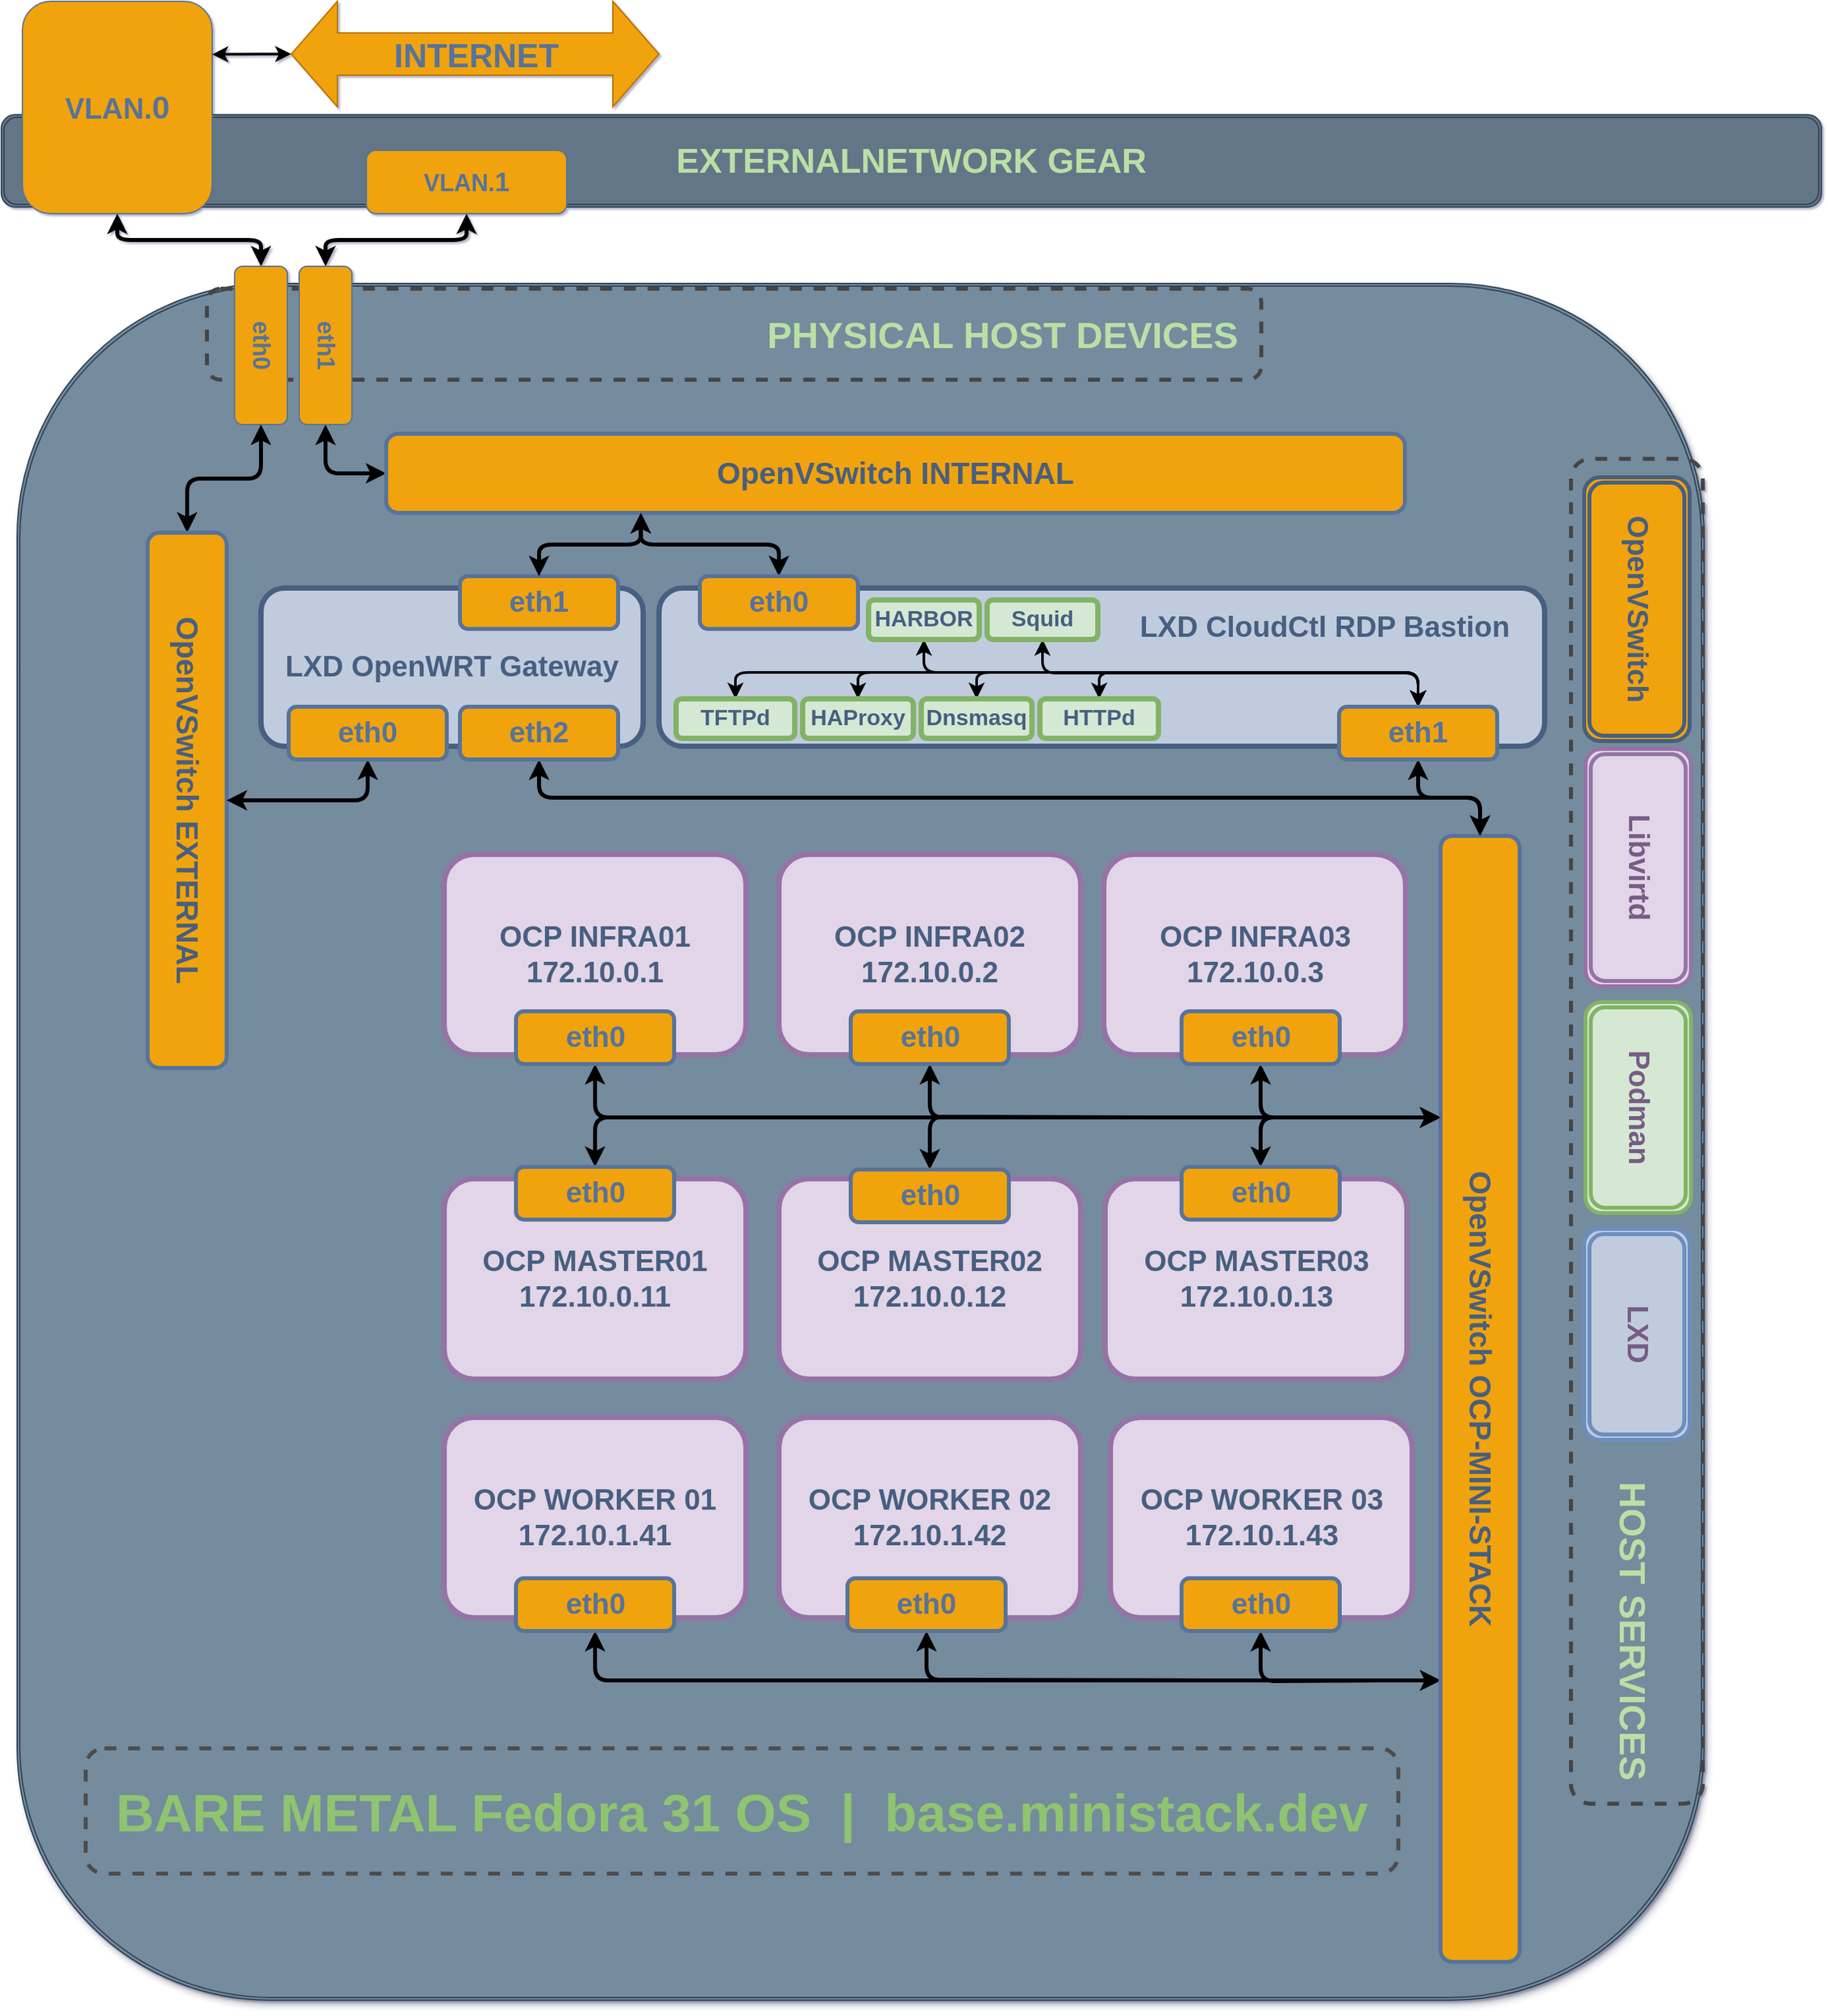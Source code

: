 <mxfile version="12.2.2" type="device" pages="1"><diagram id="gZDEBzxI6TmsviW_aTIj" name="Page-1"><mxGraphModel dx="2816" dy="2132" grid="0" gridSize="1" guides="1" tooltips="1" connect="1" arrows="1" fold="1" page="0" pageScale="1" pageWidth="100" pageHeight="100" background="none" math="0" shadow="1"><root><mxCell id="0"/><mxCell id="1" parent="0"/><mxCell id="5d0Kod503-Z8FTSRXLU6-14" value="" style="shape=ext;double=1;rounded=1;whiteSpace=wrap;html=1;fillColor=#758B9E;strokeColor=#314354;fontColor=#ffffff;glass=0;shadow=1;comic=0;" vertex="1" parent="1"><mxGeometry x="20" y="176" width="1280" height="1302" as="geometry"/></mxCell><mxCell id="5d0Kod503-Z8FTSRXLU6-91" value="&lt;b style=&quot;font-size: 22px&quot;&gt;&lt;font style=&quot;font-size: 22px&quot; color=&quot;#475e80&quot;&gt;OCP INFRA03&lt;br&gt;172.10.0.3&lt;br&gt;&lt;/font&gt;&lt;/b&gt;" style="rounded=1;whiteSpace=wrap;html=1;labelBackgroundColor=none;fontFamily=Helvetica;fillColor=#e1d5e7;strokeColor=#9673a6;strokeWidth=4;glass=0;shadow=0;" vertex="1" parent="1"><mxGeometry x="844.5" y="609" width="229" height="152" as="geometry"/></mxCell><mxCell id="5d0Kod503-Z8FTSRXLU6-3" value="&lt;b&gt;&lt;font style=&quot;font-size: 26px&quot; color=&quot;#b9e0a5&quot;&gt;EXTERNALNETWORK GEAR&lt;/font&gt;&lt;/b&gt;" style="shape=ext;double=1;rounded=1;whiteSpace=wrap;html=1;fillColor=#647687;strokeColor=#314354;fontColor=#ffffff;" vertex="1" parent="1"><mxGeometry x="8" y="48" width="1381" height="70" as="geometry"/></mxCell><mxCell id="5d0Kod503-Z8FTSRXLU6-51" style="edgeStyle=orthogonalEdgeStyle;rounded=1;orthogonalLoop=1;jettySize=auto;html=1;exitX=0.5;exitY=1;exitDx=0;exitDy=0;entryX=0;entryY=0.5;entryDx=0;entryDy=0;startArrow=classic;startFill=1;strokeWidth=3;fontFamily=Helvetica;fontColor=#57739C;" edge="1" parent="1" source="5d0Kod503-Z8FTSRXLU6-10" target="5d0Kod503-Z8FTSRXLU6-18"><mxGeometry relative="1" as="geometry"/></mxCell><mxCell id="5d0Kod503-Z8FTSRXLU6-10" value="&lt;font color=&quot;#57739c&quot; size=&quot;1&quot;&gt;&lt;b style=&quot;font-size: 22px&quot;&gt;VLAN.&lt;/b&gt;&lt;b style=&quot;font-size: 24px&quot;&gt;0&lt;/b&gt;&lt;/font&gt;" style="rounded=1;whiteSpace=wrap;html=1;labelBackgroundColor=none;fontFamily=Helvetica;fontColor=#ffffff;fillColor=#f0a30a;strokeColor=#57739C;" vertex="1" parent="1"><mxGeometry x="24" y="-38" width="144" height="161" as="geometry"/></mxCell><mxCell id="5d0Kod503-Z8FTSRXLU6-54" style="edgeStyle=orthogonalEdgeStyle;rounded=1;orthogonalLoop=1;jettySize=auto;html=1;exitX=0;exitY=0.5;exitDx=0;exitDy=0;exitPerimeter=0;entryX=1;entryY=0.25;entryDx=0;entryDy=0;startArrow=classic;startFill=1;strokeWidth=2;fontFamily=Helvetica;fontColor=#57739C;" edge="1" parent="1" source="5d0Kod503-Z8FTSRXLU6-8" target="5d0Kod503-Z8FTSRXLU6-10"><mxGeometry relative="1" as="geometry"/></mxCell><mxCell id="5d0Kod503-Z8FTSRXLU6-8" value="&lt;b&gt;&lt;font style=&quot;font-size: 25px&quot;&gt;INTERNET&lt;/font&gt;&lt;/b&gt;" style="html=1;shadow=0;dashed=0;align=center;verticalAlign=middle;shape=mxgraph.arrows2.twoWayArrow;dy=0.6;dx=35;labelBackgroundColor=none;fontFamily=Helvetica;fontColor=#57739C;fillColor=#f0a30a;strokeColor=#BD7000;rotation=0;" vertex="1" parent="1"><mxGeometry x="228" y="-38" width="279" height="80" as="geometry"/></mxCell><mxCell id="5d0Kod503-Z8FTSRXLU6-16" value="&lt;font color=&quot;#b9e0a5&quot; size=&quot;1&quot;&gt;&lt;b&gt;&lt;sub style=&quot;font-size: 28px&quot;&gt;PHYSICAL HOST DEVICES&amp;nbsp;&amp;nbsp;&lt;/sub&gt;&lt;/b&gt;&lt;/font&gt;" style="rounded=1;whiteSpace=wrap;html=1;labelBackgroundColor=none;strokeColor=#454545;fontFamily=Helvetica;fontColor=#57739C;fillColor=none;dashed=1;strokeWidth=3;align=right;" vertex="1" parent="1"><mxGeometry x="164" y="180" width="800" height="69" as="geometry"/></mxCell><mxCell id="5d0Kod503-Z8FTSRXLU6-18" value="&lt;font color=&quot;#57739c&quot; size=&quot;1&quot;&gt;&lt;b style=&quot;font-size: 18px&quot;&gt;eth0&lt;/b&gt;&lt;/font&gt;" style="rounded=1;whiteSpace=wrap;html=1;labelBackgroundColor=none;fontFamily=Helvetica;fontColor=#ffffff;fillColor=#f0a30a;strokeColor=#57739C;rotation=90;" vertex="1" parent="1"><mxGeometry x="145" y="203" width="120" height="40" as="geometry"/></mxCell><mxCell id="5d0Kod503-Z8FTSRXLU6-49" style="edgeStyle=orthogonalEdgeStyle;rounded=1;orthogonalLoop=1;jettySize=auto;html=1;exitX=1;exitY=0.5;exitDx=0;exitDy=0;entryX=0;entryY=0.5;entryDx=0;entryDy=0;fontFamily=Helvetica;fontColor=#57739C;strokeWidth=3;startArrow=classic;startFill=1;" edge="1" parent="1" source="5d0Kod503-Z8FTSRXLU6-19" target="5d0Kod503-Z8FTSRXLU6-46"><mxGeometry relative="1" as="geometry"/></mxCell><mxCell id="5d0Kod503-Z8FTSRXLU6-53" style="edgeStyle=orthogonalEdgeStyle;rounded=1;orthogonalLoop=1;jettySize=auto;html=1;exitX=0;exitY=0.5;exitDx=0;exitDy=0;entryX=0.5;entryY=1;entryDx=0;entryDy=0;startArrow=classic;startFill=1;strokeWidth=3;fontFamily=Helvetica;fontColor=#57739C;" edge="1" parent="1" source="5d0Kod503-Z8FTSRXLU6-19" target="5d0Kod503-Z8FTSRXLU6-52"><mxGeometry relative="1" as="geometry"/></mxCell><mxCell id="5d0Kod503-Z8FTSRXLU6-19" value="&lt;font color=&quot;#57739c&quot;&gt;&lt;span style=&quot;font-size: 18px&quot;&gt;&lt;b&gt;eth1&lt;/b&gt;&lt;/span&gt;&lt;/font&gt;" style="rounded=1;whiteSpace=wrap;html=1;labelBackgroundColor=none;fontFamily=Helvetica;fontColor=#ffffff;fillColor=#f0a30a;strokeColor=#57739C;rotation=90;" vertex="1" parent="1"><mxGeometry x="194" y="203" width="120" height="40" as="geometry"/></mxCell><mxCell id="5d0Kod503-Z8FTSRXLU6-20" value="&lt;font color=&quot;#b9e0a5&quot; size=&quot;1&quot;&gt;&lt;b style=&quot;font-size: 28px&quot;&gt;&lt;sub&gt;&lt;font style=&quot;font-size: 28px&quot;&gt;HOST SERVICES&lt;/font&gt;&lt;span style=&quot;font-size: 28px&quot;&gt;&amp;nbsp;&amp;nbsp;&lt;/span&gt;&lt;/sub&gt;&lt;/b&gt;&lt;/font&gt;" style="rounded=1;whiteSpace=wrap;html=1;labelBackgroundColor=none;strokeColor=#454545;fontFamily=Helvetica;fontColor=#57739C;fillColor=none;dashed=1;strokeWidth=3;align=right;rotation=90;" vertex="1" parent="1"><mxGeometry x="739" y="769" width="1020" height="100" as="geometry"/></mxCell><mxCell id="5d0Kod503-Z8FTSRXLU6-25" value="&lt;font style=&quot;font-size: 22px&quot; color=&quot;#475e80&quot;&gt;&lt;b&gt;OpenVSwitch&lt;/b&gt;&lt;/font&gt;" style="shape=ext;double=1;rounded=1;whiteSpace=wrap;html=1;labelBackgroundColor=none;strokeColor=#475E80;strokeWidth=3;fillColor=#f0a30a;fontFamily=Helvetica;rotation=90;glass=0;fontColor=#ffffff;" vertex="1" parent="1"><mxGeometry x="1149" y="383" width="200" height="80" as="geometry"/></mxCell><mxCell id="5d0Kod503-Z8FTSRXLU6-26" value="&lt;font style=&quot;font-size: 22px&quot; color=&quot;#785c85&quot;&gt;&lt;b&gt;Libvirtd&lt;/b&gt;&lt;/font&gt;" style="shape=ext;double=1;rounded=1;whiteSpace=wrap;html=1;labelBackgroundColor=none;strokeColor=#9673a6;strokeWidth=3;fillColor=#e1d5e7;fontFamily=Helvetica;rotation=90;" vertex="1" parent="1"><mxGeometry x="1160" y="579" width="180" height="80" as="geometry"/></mxCell><mxCell id="5d0Kod503-Z8FTSRXLU6-27" value="&lt;font style=&quot;font-size: 22px&quot; color=&quot;#785c85&quot;&gt;&lt;b&gt;Podman&lt;/b&gt;&lt;/font&gt;" style="shape=ext;double=1;rounded=1;whiteSpace=wrap;html=1;labelBackgroundColor=none;strokeColor=#82b366;strokeWidth=3;fillColor=#d5e8d4;fontFamily=Helvetica;rotation=90;" vertex="1" parent="1"><mxGeometry x="1170" y="761" width="160" height="80" as="geometry"/></mxCell><mxCell id="5d0Kod503-Z8FTSRXLU6-28" value="&lt;font style=&quot;font-size: 22px&quot; color=&quot;#785c85&quot;&gt;&lt;b&gt;LXD&lt;/b&gt;&lt;/font&gt;" style="shape=ext;double=1;rounded=1;whiteSpace=wrap;html=1;labelBackgroundColor=none;strokeColor=#6c8ebf;strokeWidth=3;fillColor=#C0CCDE;fontFamily=Helvetica;rotation=90;shadow=0;" vertex="1" parent="1"><mxGeometry x="1169" y="933" width="160" height="80" as="geometry"/></mxCell><mxCell id="5d0Kod503-Z8FTSRXLU6-29" value="&lt;b&gt;&lt;font style=&quot;font-size: 22px&quot; color=&quot;#475e80&quot;&gt;LXD OpenWRT Gateway&lt;/font&gt;&lt;/b&gt;" style="rounded=1;whiteSpace=wrap;html=1;labelBackgroundColor=none;fontFamily=Helvetica;fillColor=#C0CCDE;strokeColor=#475E80;strokeWidth=4;glass=0;shadow=0;" vertex="1" parent="1"><mxGeometry x="205" y="407" width="290" height="120" as="geometry"/></mxCell><mxCell id="5d0Kod503-Z8FTSRXLU6-48" style="edgeStyle=orthogonalEdgeStyle;rounded=1;orthogonalLoop=1;jettySize=auto;html=1;exitX=0;exitY=0.5;exitDx=0;exitDy=0;entryX=1;entryY=0.5;entryDx=0;entryDy=0;fontFamily=Helvetica;fontColor=#57739C;strokeWidth=3;startArrow=classic;startFill=1;" edge="1" parent="1" source="5d0Kod503-Z8FTSRXLU6-35" target="5d0Kod503-Z8FTSRXLU6-18"><mxGeometry relative="1" as="geometry"/></mxCell><mxCell id="5d0Kod503-Z8FTSRXLU6-35" value="&lt;font color=&quot;#475e80&quot; size=&quot;1&quot;&gt;&lt;b style=&quot;font-size: 23px&quot;&gt;OpenVSwitch EXTERNAL&lt;/b&gt;&lt;/font&gt;" style="rounded=1;whiteSpace=wrap;html=1;labelBackgroundColor=none;fontFamily=Helvetica;fontColor=#ffffff;fillColor=#f0a30a;strokeColor=#57739C;rotation=90;strokeWidth=3;" vertex="1" parent="1"><mxGeometry x="-54" y="538" width="406" height="60" as="geometry"/></mxCell><mxCell id="5d0Kod503-Z8FTSRXLU6-89" style="edgeStyle=orthogonalEdgeStyle;rounded=1;orthogonalLoop=1;jettySize=auto;html=1;exitX=0.5;exitY=1;exitDx=0;exitDy=0;entryX=0.5;entryY=0;entryDx=0;entryDy=0;startArrow=classic;startFill=1;strokeWidth=3;fontFamily=Helvetica;fontColor=#57739C;" edge="1" parent="1" source="5d0Kod503-Z8FTSRXLU6-41" target="5d0Kod503-Z8FTSRXLU6-35"><mxGeometry relative="1" as="geometry"/></mxCell><mxCell id="5d0Kod503-Z8FTSRXLU6-41" value="&lt;font color=&quot;#57739c&quot; size=&quot;1&quot;&gt;&lt;b style=&quot;font-size: 22px&quot;&gt;eth0&lt;/b&gt;&lt;/font&gt;" style="rounded=1;whiteSpace=wrap;html=1;labelBackgroundColor=none;fontFamily=Helvetica;fontColor=#ffffff;fillColor=#f0a30a;strokeColor=#57739C;strokeWidth=3;" vertex="1" parent="1"><mxGeometry x="226" y="497" width="120" height="40" as="geometry"/></mxCell><mxCell id="5d0Kod503-Z8FTSRXLU6-43" value="&lt;font color=&quot;#57739c&quot; size=&quot;1&quot;&gt;&lt;b style=&quot;font-size: 22px&quot;&gt;eth1&lt;/b&gt;&lt;/font&gt;" style="rounded=1;whiteSpace=wrap;html=1;labelBackgroundColor=none;fontFamily=Helvetica;fontColor=#ffffff;fillColor=#f0a30a;strokeColor=#57739C;strokeWidth=3;" vertex="1" parent="1"><mxGeometry x="356" y="398" width="120" height="40" as="geometry"/></mxCell><mxCell id="5d0Kod503-Z8FTSRXLU6-86" style="edgeStyle=orthogonalEdgeStyle;rounded=1;orthogonalLoop=1;jettySize=auto;html=1;exitX=0.5;exitY=1;exitDx=0;exitDy=0;startArrow=classic;startFill=1;strokeWidth=3;fontFamily=Helvetica;fontColor=#57739C;" edge="1" parent="1" source="5d0Kod503-Z8FTSRXLU6-44" target="5d0Kod503-Z8FTSRXLU6-45"><mxGeometry relative="1" as="geometry"/></mxCell><mxCell id="5d0Kod503-Z8FTSRXLU6-44" value="&lt;font color=&quot;#57739c&quot; size=&quot;1&quot;&gt;&lt;b style=&quot;font-size: 22px&quot;&gt;eth2&lt;/b&gt;&lt;/font&gt;" style="rounded=1;whiteSpace=wrap;html=1;labelBackgroundColor=none;fontFamily=Helvetica;fontColor=#ffffff;fillColor=#f0a30a;strokeColor=#57739C;strokeWidth=3;" vertex="1" parent="1"><mxGeometry x="356" y="497" width="120" height="40" as="geometry"/></mxCell><mxCell id="5d0Kod503-Z8FTSRXLU6-96" style="edgeStyle=orthogonalEdgeStyle;rounded=1;orthogonalLoop=1;jettySize=auto;html=1;exitX=0.25;exitY=1;exitDx=0;exitDy=0;entryX=0.5;entryY=1;entryDx=0;entryDy=0;startArrow=classic;startFill=1;strokeWidth=3;fontFamily=Helvetica;fontColor=#57739C;" edge="1" parent="1" source="5d0Kod503-Z8FTSRXLU6-45" target="5d0Kod503-Z8FTSRXLU6-93"><mxGeometry relative="1" as="geometry"/></mxCell><mxCell id="5d0Kod503-Z8FTSRXLU6-97" style="edgeStyle=orthogonalEdgeStyle;rounded=1;orthogonalLoop=1;jettySize=auto;html=1;exitX=0.25;exitY=1;exitDx=0;exitDy=0;entryX=0.5;entryY=1;entryDx=0;entryDy=0;startArrow=classic;startFill=1;strokeWidth=3;fontFamily=Helvetica;fontColor=#57739C;" edge="1" parent="1" source="5d0Kod503-Z8FTSRXLU6-45" target="5d0Kod503-Z8FTSRXLU6-92"><mxGeometry relative="1" as="geometry"/></mxCell><mxCell id="5d0Kod503-Z8FTSRXLU6-100" style="edgeStyle=orthogonalEdgeStyle;rounded=1;orthogonalLoop=1;jettySize=auto;html=1;exitX=0.25;exitY=1;exitDx=0;exitDy=0;entryX=0.5;entryY=0;entryDx=0;entryDy=0;startArrow=classic;startFill=1;strokeWidth=3;fontFamily=Helvetica;fontColor=#57739C;" edge="1" parent="1" source="5d0Kod503-Z8FTSRXLU6-45" target="5d0Kod503-Z8FTSRXLU6-99"><mxGeometry relative="1" as="geometry"><Array as="points"><mxPoint x="459" y="809"/></Array></mxGeometry></mxCell><mxCell id="5d0Kod503-Z8FTSRXLU6-103" style="edgeStyle=orthogonalEdgeStyle;rounded=1;orthogonalLoop=1;jettySize=auto;html=1;exitX=0.25;exitY=1;exitDx=0;exitDy=0;entryX=0.5;entryY=0;entryDx=0;entryDy=0;startArrow=classic;startFill=1;strokeWidth=3;fontFamily=Helvetica;fontColor=#57739C;" edge="1" parent="1" source="5d0Kod503-Z8FTSRXLU6-45" target="5d0Kod503-Z8FTSRXLU6-102"><mxGeometry relative="1" as="geometry"><Array as="points"><mxPoint x="886" y="808"/><mxPoint x="612" y="808"/></Array></mxGeometry></mxCell><mxCell id="5d0Kod503-Z8FTSRXLU6-110" style="edgeStyle=orthogonalEdgeStyle;rounded=1;orthogonalLoop=1;jettySize=auto;html=1;exitX=0.25;exitY=1;exitDx=0;exitDy=0;entryX=0.5;entryY=0;entryDx=0;entryDy=0;startArrow=classic;startFill=1;strokeWidth=3;fontFamily=Helvetica;fontColor=#57739C;" edge="1" parent="1" source="5d0Kod503-Z8FTSRXLU6-45" target="5d0Kod503-Z8FTSRXLU6-109"><mxGeometry relative="1" as="geometry"><Array as="points"><mxPoint x="964" y="809"/></Array></mxGeometry></mxCell><mxCell id="5d0Kod503-Z8FTSRXLU6-114" style="edgeStyle=orthogonalEdgeStyle;rounded=1;orthogonalLoop=1;jettySize=auto;html=1;exitX=0.75;exitY=1;exitDx=0;exitDy=0;entryX=0.5;entryY=1;entryDx=0;entryDy=0;startArrow=classic;startFill=1;strokeWidth=3;fontFamily=Helvetica;fontColor=#57739C;" edge="1" parent="1" source="5d0Kod503-Z8FTSRXLU6-45" target="5d0Kod503-Z8FTSRXLU6-113"><mxGeometry relative="1" as="geometry"><Array as="points"><mxPoint x="1062" y="1236"/><mxPoint x="963" y="1236"/></Array></mxGeometry></mxCell><mxCell id="5d0Kod503-Z8FTSRXLU6-115" style="edgeStyle=orthogonalEdgeStyle;rounded=1;orthogonalLoop=1;jettySize=auto;html=1;exitX=0.75;exitY=1;exitDx=0;exitDy=0;entryX=0.5;entryY=1;entryDx=0;entryDy=0;startArrow=classic;startFill=1;strokeWidth=3;fontFamily=Helvetica;fontColor=#57739C;" edge="1" parent="1" source="5d0Kod503-Z8FTSRXLU6-45" target="5d0Kod503-Z8FTSRXLU6-112"><mxGeometry relative="1" as="geometry"><Array as="points"><mxPoint x="935" y="1236"/><mxPoint x="710" y="1235"/></Array></mxGeometry></mxCell><mxCell id="5d0Kod503-Z8FTSRXLU6-116" style="edgeStyle=orthogonalEdgeStyle;rounded=1;orthogonalLoop=1;jettySize=auto;html=1;exitX=0.75;exitY=1;exitDx=0;exitDy=0;entryX=0.5;entryY=1;entryDx=0;entryDy=0;startArrow=classic;startFill=1;strokeWidth=3;fontFamily=Helvetica;fontColor=#57739C;" edge="1" parent="1" source="5d0Kod503-Z8FTSRXLU6-45" target="5d0Kod503-Z8FTSRXLU6-111"><mxGeometry relative="1" as="geometry"><Array as="points"><mxPoint x="458" y="1235"/></Array></mxGeometry></mxCell><mxCell id="5d0Kod503-Z8FTSRXLU6-45" value="&lt;font color=&quot;#475e80&quot; size=&quot;1&quot;&gt;&lt;b style=&quot;font-size: 23px&quot;&gt;OpenVSwitch OCP-MINI-STACK&lt;/b&gt;&lt;/font&gt;" style="rounded=1;whiteSpace=wrap;html=1;labelBackgroundColor=none;fontFamily=Helvetica;fontColor=#ffffff;fillColor=#f0a30a;strokeColor=#57739C;rotation=90;strokeWidth=3;" vertex="1" parent="1"><mxGeometry x="703" y="992" width="854" height="60" as="geometry"/></mxCell><mxCell id="5d0Kod503-Z8FTSRXLU6-50" style="edgeStyle=orthogonalEdgeStyle;rounded=1;orthogonalLoop=1;jettySize=auto;html=1;exitX=0.25;exitY=1;exitDx=0;exitDy=0;entryX=0.5;entryY=0;entryDx=0;entryDy=0;startArrow=classic;startFill=1;strokeWidth=3;fontFamily=Helvetica;fontColor=#57739C;" edge="1" parent="1" source="5d0Kod503-Z8FTSRXLU6-46" target="5d0Kod503-Z8FTSRXLU6-43"><mxGeometry relative="1" as="geometry"/></mxCell><mxCell id="5d0Kod503-Z8FTSRXLU6-46" value="&lt;font color=&quot;#475e80&quot; size=&quot;1&quot;&gt;&lt;b style=&quot;font-size: 23px&quot;&gt;OpenVSwitch INTERNAL&lt;/b&gt;&lt;/font&gt;" style="rounded=1;whiteSpace=wrap;html=1;labelBackgroundColor=none;fontFamily=Helvetica;fontColor=#ffffff;fillColor=#f0a30a;strokeColor=#57739C;rotation=0;strokeWidth=3;" vertex="1" parent="1"><mxGeometry x="300" y="290" width="773" height="60" as="geometry"/></mxCell><mxCell id="5d0Kod503-Z8FTSRXLU6-52" value="&lt;font color=&quot;#57739c&quot; size=&quot;1&quot;&gt;&lt;b style=&quot;font-size: 18px&quot;&gt;VLAN.&lt;/b&gt;&lt;b style=&quot;font-size: 20px&quot;&gt;1&lt;/b&gt;&lt;/font&gt;" style="rounded=1;whiteSpace=wrap;html=1;labelBackgroundColor=none;fontFamily=Helvetica;fontColor=#ffffff;fillColor=#f0a30a;strokeColor=#57739C;" vertex="1" parent="1"><mxGeometry x="285" y="75" width="152" height="48" as="geometry"/></mxCell><mxCell id="5d0Kod503-Z8FTSRXLU6-55" value="&lt;b style=&quot;font-size: 22px&quot;&gt;&lt;font style=&quot;font-size: 22px&quot;&gt;&lt;font color=&quot;#475e80&quot; style=&quot;font-size: 22px&quot;&gt;&lt;sup&gt;&lt;font style=&quot;font-size: 22px&quot;&gt;LXD CloudCtl RDP Bastion&amp;nbsp;&amp;nbsp;&lt;/font&gt;&lt;span style=&quot;font-size: 22px&quot;&gt;&amp;nbsp;&amp;nbsp;&lt;/span&gt;&lt;br style=&quot;font-size: 22px&quot;&gt;&lt;/sup&gt;&lt;/font&gt;&lt;br&gt;&lt;br&gt;&lt;/font&gt;&lt;/b&gt;" style="rounded=1;whiteSpace=wrap;html=1;labelBackgroundColor=none;fontFamily=Helvetica;fillColor=#C0CCDE;strokeColor=#475E80;strokeWidth=4;glass=0;shadow=0;align=right;" vertex="1" parent="1"><mxGeometry x="507" y="407" width="672" height="120" as="geometry"/></mxCell><mxCell id="5d0Kod503-Z8FTSRXLU6-57" style="edgeStyle=orthogonalEdgeStyle;rounded=1;orthogonalLoop=1;jettySize=auto;html=1;exitX=0.5;exitY=0;exitDx=0;exitDy=0;entryX=0.25;entryY=1;entryDx=0;entryDy=0;startArrow=classic;startFill=1;strokeWidth=3;fontFamily=Helvetica;fontColor=#57739C;" edge="1" parent="1" source="5d0Kod503-Z8FTSRXLU6-56" target="5d0Kod503-Z8FTSRXLU6-46"><mxGeometry relative="1" as="geometry"/></mxCell><mxCell id="5d0Kod503-Z8FTSRXLU6-56" value="&lt;font color=&quot;#57739c&quot; size=&quot;1&quot;&gt;&lt;b style=&quot;font-size: 22px&quot;&gt;eth0&lt;/b&gt;&lt;/font&gt;" style="rounded=1;whiteSpace=wrap;html=1;labelBackgroundColor=none;fontFamily=Helvetica;fontColor=#ffffff;fillColor=#f0a30a;strokeColor=#57739C;strokeWidth=3;" vertex="1" parent="1"><mxGeometry x="538" y="398" width="120" height="40" as="geometry"/></mxCell><mxCell id="5d0Kod503-Z8FTSRXLU6-72" style="edgeStyle=orthogonalEdgeStyle;rounded=1;orthogonalLoop=1;jettySize=auto;html=1;exitX=0.5;exitY=0;exitDx=0;exitDy=0;entryX=0.5;entryY=0;entryDx=0;entryDy=0;startArrow=classic;startFill=1;strokeWidth=2;fontFamily=Helvetica;fontColor=#57739C;" edge="1" parent="1" source="5d0Kod503-Z8FTSRXLU6-58" target="5d0Kod503-Z8FTSRXLU6-64"><mxGeometry relative="1" as="geometry"/></mxCell><mxCell id="5d0Kod503-Z8FTSRXLU6-78" style="edgeStyle=orthogonalEdgeStyle;rounded=1;orthogonalLoop=1;jettySize=auto;html=1;exitX=0.5;exitY=0;exitDx=0;exitDy=0;entryX=0.5;entryY=1;entryDx=0;entryDy=0;startArrow=classic;startFill=1;strokeWidth=2;fontFamily=Helvetica;fontColor=#57739C;" edge="1" parent="1" source="5d0Kod503-Z8FTSRXLU6-58" target="5d0Kod503-Z8FTSRXLU6-77"><mxGeometry relative="1" as="geometry"><Array as="points"><mxPoint x="1083" y="471"/><mxPoint x="708" y="471"/></Array></mxGeometry></mxCell><mxCell id="5d0Kod503-Z8FTSRXLU6-79" style="edgeStyle=orthogonalEdgeStyle;rounded=1;orthogonalLoop=1;jettySize=auto;html=1;exitX=0.5;exitY=0;exitDx=0;exitDy=0;entryX=0.5;entryY=0;entryDx=0;entryDy=0;startArrow=classic;startFill=1;strokeWidth=2;fontFamily=Helvetica;fontColor=#57739C;" edge="1" parent="1" source="5d0Kod503-Z8FTSRXLU6-58" target="5d0Kod503-Z8FTSRXLU6-69"><mxGeometry relative="1" as="geometry"/></mxCell><mxCell id="5d0Kod503-Z8FTSRXLU6-80" style="edgeStyle=orthogonalEdgeStyle;rounded=1;orthogonalLoop=1;jettySize=auto;html=1;exitX=0.5;exitY=0;exitDx=0;exitDy=0;entryX=0.5;entryY=0;entryDx=0;entryDy=0;startArrow=classic;startFill=1;strokeWidth=2;fontFamily=Helvetica;fontColor=#57739C;" edge="1" parent="1" source="5d0Kod503-Z8FTSRXLU6-58" target="5d0Kod503-Z8FTSRXLU6-68"><mxGeometry relative="1" as="geometry"/></mxCell><mxCell id="5d0Kod503-Z8FTSRXLU6-81" style="edgeStyle=orthogonalEdgeStyle;rounded=1;orthogonalLoop=1;jettySize=auto;html=1;exitX=0.5;exitY=0;exitDx=0;exitDy=0;entryX=0.5;entryY=0;entryDx=0;entryDy=0;startArrow=classic;startFill=1;strokeWidth=2;fontFamily=Helvetica;fontColor=#57739C;" edge="1" parent="1" source="5d0Kod503-Z8FTSRXLU6-58" target="5d0Kod503-Z8FTSRXLU6-67"><mxGeometry relative="1" as="geometry"/></mxCell><mxCell id="5d0Kod503-Z8FTSRXLU6-84" style="edgeStyle=orthogonalEdgeStyle;rounded=1;orthogonalLoop=1;jettySize=auto;html=1;exitX=0.5;exitY=0;exitDx=0;exitDy=0;entryX=0.5;entryY=1;entryDx=0;entryDy=0;startArrow=classic;startFill=1;strokeWidth=2;fontFamily=Helvetica;fontColor=#57739C;" edge="1" parent="1" source="5d0Kod503-Z8FTSRXLU6-58" target="5d0Kod503-Z8FTSRXLU6-83"><mxGeometry relative="1" as="geometry"/></mxCell><mxCell id="5d0Kod503-Z8FTSRXLU6-85" style="edgeStyle=orthogonalEdgeStyle;rounded=1;orthogonalLoop=1;jettySize=auto;html=1;exitX=0.5;exitY=1;exitDx=0;exitDy=0;entryX=0;entryY=0.5;entryDx=0;entryDy=0;startArrow=classic;startFill=1;strokeWidth=3;fontFamily=Helvetica;fontColor=#57739C;" edge="1" parent="1" source="5d0Kod503-Z8FTSRXLU6-58" target="5d0Kod503-Z8FTSRXLU6-45"><mxGeometry relative="1" as="geometry"/></mxCell><mxCell id="5d0Kod503-Z8FTSRXLU6-58" value="&lt;font color=&quot;#57739c&quot; size=&quot;1&quot;&gt;&lt;b style=&quot;font-size: 22px&quot;&gt;eth1&lt;/b&gt;&lt;/font&gt;" style="rounded=1;whiteSpace=wrap;html=1;labelBackgroundColor=none;fontFamily=Helvetica;fontColor=#ffffff;fillColor=#f0a30a;strokeColor=#57739C;strokeWidth=3;" vertex="1" parent="1"><mxGeometry x="1023" y="497" width="120" height="40" as="geometry"/></mxCell><mxCell id="5d0Kod503-Z8FTSRXLU6-64" value="&lt;b&gt;&lt;font style=&quot;font-size: 17px&quot;&gt;&lt;font color=&quot;#475e80&quot;&gt;HAProxy&lt;/font&gt;&lt;br&gt;&lt;/font&gt;&lt;/b&gt;" style="rounded=1;whiteSpace=wrap;html=1;labelBackgroundColor=none;fontFamily=Helvetica;fillColor=#d5e8d4;strokeColor=#82b366;strokeWidth=4;glass=0;shadow=0;" vertex="1" parent="1"><mxGeometry x="616" y="491" width="84" height="30" as="geometry"/></mxCell><mxCell id="5d0Kod503-Z8FTSRXLU6-67" value="&lt;b&gt;&lt;font style=&quot;font-size: 17px&quot;&gt;&lt;font color=&quot;#475e80&quot;&gt;TFTPd&lt;/font&gt;&lt;br&gt;&lt;/font&gt;&lt;/b&gt;" style="rounded=1;whiteSpace=wrap;html=1;labelBackgroundColor=none;fontFamily=Helvetica;fillColor=#d5e8d4;strokeColor=#82b366;strokeWidth=4;glass=0;shadow=0;" vertex="1" parent="1"><mxGeometry x="520" y="491" width="90" height="30" as="geometry"/></mxCell><mxCell id="5d0Kod503-Z8FTSRXLU6-68" value="&lt;b&gt;&lt;font style=&quot;font-size: 17px&quot;&gt;&lt;font color=&quot;#475e80&quot;&gt;Dnsmasq&lt;/font&gt;&lt;br&gt;&lt;/font&gt;&lt;/b&gt;" style="rounded=1;whiteSpace=wrap;html=1;labelBackgroundColor=none;fontFamily=Helvetica;fillColor=#d5e8d4;strokeColor=#82b366;strokeWidth=4;glass=0;shadow=0;" vertex="1" parent="1"><mxGeometry x="706" y="491" width="84" height="30" as="geometry"/></mxCell><mxCell id="5d0Kod503-Z8FTSRXLU6-69" value="&lt;b&gt;&lt;font style=&quot;font-size: 17px&quot;&gt;&lt;font color=&quot;#475e80&quot;&gt;HTTPd&lt;/font&gt;&lt;br&gt;&lt;/font&gt;&lt;/b&gt;" style="rounded=1;whiteSpace=wrap;html=1;labelBackgroundColor=none;fontFamily=Helvetica;fillColor=#d5e8d4;strokeColor=#82b366;strokeWidth=4;glass=0;shadow=0;" vertex="1" parent="1"><mxGeometry x="796" y="491" width="90" height="30" as="geometry"/></mxCell><mxCell id="5d0Kod503-Z8FTSRXLU6-77" value="&lt;b&gt;&lt;font style=&quot;font-size: 17px&quot;&gt;&lt;font color=&quot;#475e80&quot;&gt;HARBOR&lt;/font&gt;&lt;br&gt;&lt;/font&gt;&lt;/b&gt;" style="rounded=1;whiteSpace=wrap;html=1;labelBackgroundColor=none;fontFamily=Helvetica;fillColor=#d5e8d4;strokeColor=#82b366;strokeWidth=4;glass=0;shadow=0;" vertex="1" parent="1"><mxGeometry x="666" y="416" width="84" height="30" as="geometry"/></mxCell><mxCell id="5d0Kod503-Z8FTSRXLU6-83" value="&lt;b&gt;&lt;font style=&quot;font-size: 17px&quot;&gt;&lt;font color=&quot;#475e80&quot;&gt;Squid&lt;/font&gt;&lt;br&gt;&lt;/font&gt;&lt;/b&gt;" style="rounded=1;whiteSpace=wrap;html=1;labelBackgroundColor=none;fontFamily=Helvetica;fillColor=#d5e8d4;strokeColor=#82b366;strokeWidth=4;glass=0;shadow=0;" vertex="1" parent="1"><mxGeometry x="756" y="416" width="84" height="30" as="geometry"/></mxCell><mxCell id="5d0Kod503-Z8FTSRXLU6-87" value="&lt;b style=&quot;font-size: 22px&quot;&gt;&lt;font style=&quot;font-size: 22px&quot; color=&quot;#475e80&quot;&gt;OCP INFRA01&lt;br&gt;172.10.0.1&lt;br&gt;&lt;/font&gt;&lt;/b&gt;" style="rounded=1;whiteSpace=wrap;html=1;labelBackgroundColor=none;fontFamily=Helvetica;fillColor=#e1d5e7;strokeColor=#9673a6;strokeWidth=4;glass=0;shadow=0;" vertex="1" parent="1"><mxGeometry x="344" y="609" width="229" height="152" as="geometry"/></mxCell><mxCell id="5d0Kod503-Z8FTSRXLU6-94" style="edgeStyle=orthogonalEdgeStyle;rounded=1;orthogonalLoop=1;jettySize=auto;html=1;exitX=0.5;exitY=1;exitDx=0;exitDy=0;entryX=0.25;entryY=1;entryDx=0;entryDy=0;startArrow=classic;startFill=1;strokeWidth=3;fontFamily=Helvetica;fontColor=#57739C;" edge="1" parent="1" source="5d0Kod503-Z8FTSRXLU6-88" target="5d0Kod503-Z8FTSRXLU6-45"><mxGeometry relative="1" as="geometry"/></mxCell><mxCell id="5d0Kod503-Z8FTSRXLU6-88" value="&lt;font color=&quot;#57739c&quot; size=&quot;1&quot;&gt;&lt;b style=&quot;font-size: 22px&quot;&gt;eth0&lt;/b&gt;&lt;/font&gt;" style="rounded=1;whiteSpace=wrap;html=1;labelBackgroundColor=none;fontFamily=Helvetica;fontColor=#ffffff;fillColor=#f0a30a;strokeColor=#57739C;strokeWidth=3;" vertex="1" parent="1"><mxGeometry x="903.5" y="728" width="120" height="40" as="geometry"/></mxCell><mxCell id="5d0Kod503-Z8FTSRXLU6-90" value="&lt;b style=&quot;font-size: 22px&quot;&gt;&lt;font style=&quot;font-size: 22px&quot; color=&quot;#475e80&quot;&gt;OCP INFRA02&lt;br&gt;172.10.0.2&lt;br&gt;&lt;/font&gt;&lt;/b&gt;" style="rounded=1;whiteSpace=wrap;html=1;labelBackgroundColor=none;fontFamily=Helvetica;fillColor=#e1d5e7;strokeColor=#9673a6;strokeWidth=4;glass=0;shadow=0;" vertex="1" parent="1"><mxGeometry x="598" y="609" width="229" height="152" as="geometry"/></mxCell><mxCell id="5d0Kod503-Z8FTSRXLU6-92" value="&lt;font color=&quot;#57739c&quot; size=&quot;1&quot;&gt;&lt;b style=&quot;font-size: 22px&quot;&gt;eth0&lt;/b&gt;&lt;/font&gt;" style="rounded=1;whiteSpace=wrap;html=1;labelBackgroundColor=none;fontFamily=Helvetica;fontColor=#ffffff;fillColor=#f0a30a;strokeColor=#57739C;strokeWidth=3;" vertex="1" parent="1"><mxGeometry x="398.5" y="728" width="120" height="40" as="geometry"/></mxCell><mxCell id="5d0Kod503-Z8FTSRXLU6-93" value="&lt;font color=&quot;#57739c&quot; size=&quot;1&quot;&gt;&lt;b style=&quot;font-size: 22px&quot;&gt;eth0&lt;/b&gt;&lt;/font&gt;" style="rounded=1;whiteSpace=wrap;html=1;labelBackgroundColor=none;fontFamily=Helvetica;fontColor=#ffffff;fillColor=#f0a30a;strokeColor=#57739C;strokeWidth=3;" vertex="1" parent="1"><mxGeometry x="652.5" y="728" width="120" height="40" as="geometry"/></mxCell><mxCell id="5d0Kod503-Z8FTSRXLU6-98" value="&lt;b style=&quot;font-size: 22px&quot;&gt;&lt;font style=&quot;font-size: 22px&quot; color=&quot;#475e80&quot;&gt;OCP MASTER01&lt;br&gt;172.10.0.11&lt;br&gt;&lt;/font&gt;&lt;/b&gt;" style="rounded=1;whiteSpace=wrap;html=1;labelBackgroundColor=none;fontFamily=Helvetica;fillColor=#e1d5e7;strokeColor=#9673a6;strokeWidth=4;glass=0;shadow=0;" vertex="1" parent="1"><mxGeometry x="344" y="855" width="229" height="152" as="geometry"/></mxCell><mxCell id="5d0Kod503-Z8FTSRXLU6-99" value="&lt;font color=&quot;#57739c&quot; size=&quot;1&quot;&gt;&lt;b style=&quot;font-size: 22px&quot;&gt;eth0&lt;/b&gt;&lt;/font&gt;" style="rounded=1;whiteSpace=wrap;html=1;labelBackgroundColor=none;fontFamily=Helvetica;fontColor=#ffffff;fillColor=#f0a30a;strokeColor=#57739C;strokeWidth=3;" vertex="1" parent="1"><mxGeometry x="398.5" y="846" width="120" height="40" as="geometry"/></mxCell><mxCell id="5d0Kod503-Z8FTSRXLU6-101" value="&lt;b style=&quot;font-size: 22px&quot;&gt;&lt;font style=&quot;font-size: 22px&quot; color=&quot;#475e80&quot;&gt;OCP MASTER02&lt;br&gt;172.10.0.12&lt;br&gt;&lt;/font&gt;&lt;/b&gt;" style="rounded=1;whiteSpace=wrap;html=1;labelBackgroundColor=none;fontFamily=Helvetica;fillColor=#e1d5e7;strokeColor=#9673a6;strokeWidth=4;glass=0;shadow=0;" vertex="1" parent="1"><mxGeometry x="598" y="855" width="229" height="152" as="geometry"/></mxCell><mxCell id="5d0Kod503-Z8FTSRXLU6-102" value="&lt;font color=&quot;#57739c&quot; size=&quot;1&quot;&gt;&lt;b style=&quot;font-size: 22px&quot;&gt;eth0&lt;/b&gt;&lt;/font&gt;" style="rounded=1;whiteSpace=wrap;html=1;labelBackgroundColor=none;fontFamily=Helvetica;fontColor=#ffffff;fillColor=#f0a30a;strokeColor=#57739C;strokeWidth=3;" vertex="1" parent="1"><mxGeometry x="652.5" y="848" width="120" height="40" as="geometry"/></mxCell><mxCell id="5d0Kod503-Z8FTSRXLU6-104" value="&lt;b style=&quot;font-size: 22px&quot;&gt;&lt;font style=&quot;font-size: 22px&quot; color=&quot;#475e80&quot;&gt;OCP MASTER03&lt;br&gt;172.10.0.13&lt;br&gt;&lt;/font&gt;&lt;/b&gt;" style="rounded=1;whiteSpace=wrap;html=1;labelBackgroundColor=none;fontFamily=Helvetica;fillColor=#e1d5e7;strokeColor=#9673a6;strokeWidth=4;glass=0;shadow=0;" vertex="1" parent="1"><mxGeometry x="845.5" y="855" width="229" height="152" as="geometry"/></mxCell><mxCell id="5d0Kod503-Z8FTSRXLU6-106" value="&lt;b style=&quot;font-size: 22px&quot;&gt;&lt;font style=&quot;font-size: 22px&quot; color=&quot;#475e80&quot;&gt;OCP WORKER 01&lt;br&gt;172.10.1.41&lt;br&gt;&lt;/font&gt;&lt;/b&gt;" style="rounded=1;whiteSpace=wrap;html=1;labelBackgroundColor=none;fontFamily=Helvetica;fillColor=#e1d5e7;strokeColor=#9673a6;strokeWidth=4;glass=0;shadow=0;" vertex="1" parent="1"><mxGeometry x="344" y="1036" width="229" height="152" as="geometry"/></mxCell><mxCell id="5d0Kod503-Z8FTSRXLU6-107" value="&lt;b style=&quot;font-size: 22px&quot;&gt;&lt;font style=&quot;font-size: 22px&quot; color=&quot;#475e80&quot;&gt;OCP WORKER 02&lt;br&gt;172.10.1.42&lt;br&gt;&lt;/font&gt;&lt;/b&gt;" style="rounded=1;whiteSpace=wrap;html=1;labelBackgroundColor=none;fontFamily=Helvetica;fillColor=#e1d5e7;strokeColor=#9673a6;strokeWidth=4;glass=0;shadow=0;" vertex="1" parent="1"><mxGeometry x="598" y="1036" width="229" height="152" as="geometry"/></mxCell><mxCell id="5d0Kod503-Z8FTSRXLU6-108" value="&lt;b style=&quot;font-size: 22px&quot;&gt;&lt;font style=&quot;font-size: 22px&quot; color=&quot;#475e80&quot;&gt;OCP WORKER 03&lt;br&gt;172.10.1.43&lt;br&gt;&lt;/font&gt;&lt;/b&gt;" style="rounded=1;whiteSpace=wrap;html=1;labelBackgroundColor=none;fontFamily=Helvetica;fillColor=#e1d5e7;strokeColor=#9673a6;strokeWidth=4;glass=0;shadow=0;" vertex="1" parent="1"><mxGeometry x="849.5" y="1036" width="229" height="152" as="geometry"/></mxCell><mxCell id="5d0Kod503-Z8FTSRXLU6-109" value="&lt;font color=&quot;#57739c&quot; size=&quot;1&quot;&gt;&lt;b style=&quot;font-size: 22px&quot;&gt;eth0&lt;/b&gt;&lt;/font&gt;" style="rounded=1;whiteSpace=wrap;html=1;labelBackgroundColor=none;fontFamily=Helvetica;fontColor=#ffffff;fillColor=#f0a30a;strokeColor=#57739C;strokeWidth=3;" vertex="1" parent="1"><mxGeometry x="903.5" y="846" width="120" height="40" as="geometry"/></mxCell><mxCell id="5d0Kod503-Z8FTSRXLU6-111" value="&lt;font color=&quot;#57739c&quot; size=&quot;1&quot;&gt;&lt;b style=&quot;font-size: 22px&quot;&gt;eth0&lt;/b&gt;&lt;/font&gt;" style="rounded=1;whiteSpace=wrap;html=1;labelBackgroundColor=none;fontFamily=Helvetica;fontColor=#ffffff;fillColor=#f0a30a;strokeColor=#57739C;strokeWidth=3;" vertex="1" parent="1"><mxGeometry x="398.5" y="1158" width="120" height="40" as="geometry"/></mxCell><mxCell id="5d0Kod503-Z8FTSRXLU6-112" value="&lt;font color=&quot;#57739c&quot; size=&quot;1&quot;&gt;&lt;b style=&quot;font-size: 22px&quot;&gt;eth0&lt;/b&gt;&lt;/font&gt;" style="rounded=1;whiteSpace=wrap;html=1;labelBackgroundColor=none;fontFamily=Helvetica;fontColor=#ffffff;fillColor=#f0a30a;strokeColor=#57739C;strokeWidth=3;" vertex="1" parent="1"><mxGeometry x="650" y="1158" width="120" height="40" as="geometry"/></mxCell><mxCell id="5d0Kod503-Z8FTSRXLU6-113" value="&lt;font color=&quot;#57739c&quot; size=&quot;1&quot;&gt;&lt;b style=&quot;font-size: 22px&quot;&gt;eth0&lt;/b&gt;&lt;/font&gt;" style="rounded=1;whiteSpace=wrap;html=1;labelBackgroundColor=none;fontFamily=Helvetica;fontColor=#ffffff;fillColor=#f0a30a;strokeColor=#57739C;strokeWidth=3;" vertex="1" parent="1"><mxGeometry x="903.5" y="1158" width="120" height="40" as="geometry"/></mxCell><mxCell id="5d0Kod503-Z8FTSRXLU6-117" value="&lt;b style=&quot;color: rgb(255 , 255 , 255) ; white-space: normal&quot;&gt;&lt;font&gt;&lt;sub&gt;&lt;font&gt;&lt;font color=&quot;#8fc470&quot; style=&quot;font-size: 40px&quot;&gt;BARE METAL Fedora 31 OS&amp;nbsp; |&amp;nbsp; base.ministack.dev&lt;br&gt;&lt;/font&gt;&lt;/font&gt;&lt;/sub&gt;&lt;/font&gt;&lt;/b&gt;" style="rounded=1;whiteSpace=wrap;html=1;shadow=0;glass=0;comic=0;labelBackgroundColor=none;strokeWidth=3;fontFamily=Helvetica;fillColor=none;dashed=1;strokeColor=#4D4D4D;" vertex="1" parent="1"><mxGeometry x="72" y="1287" width="996" height="95" as="geometry"/></mxCell></root></mxGraphModel></diagram></mxfile>